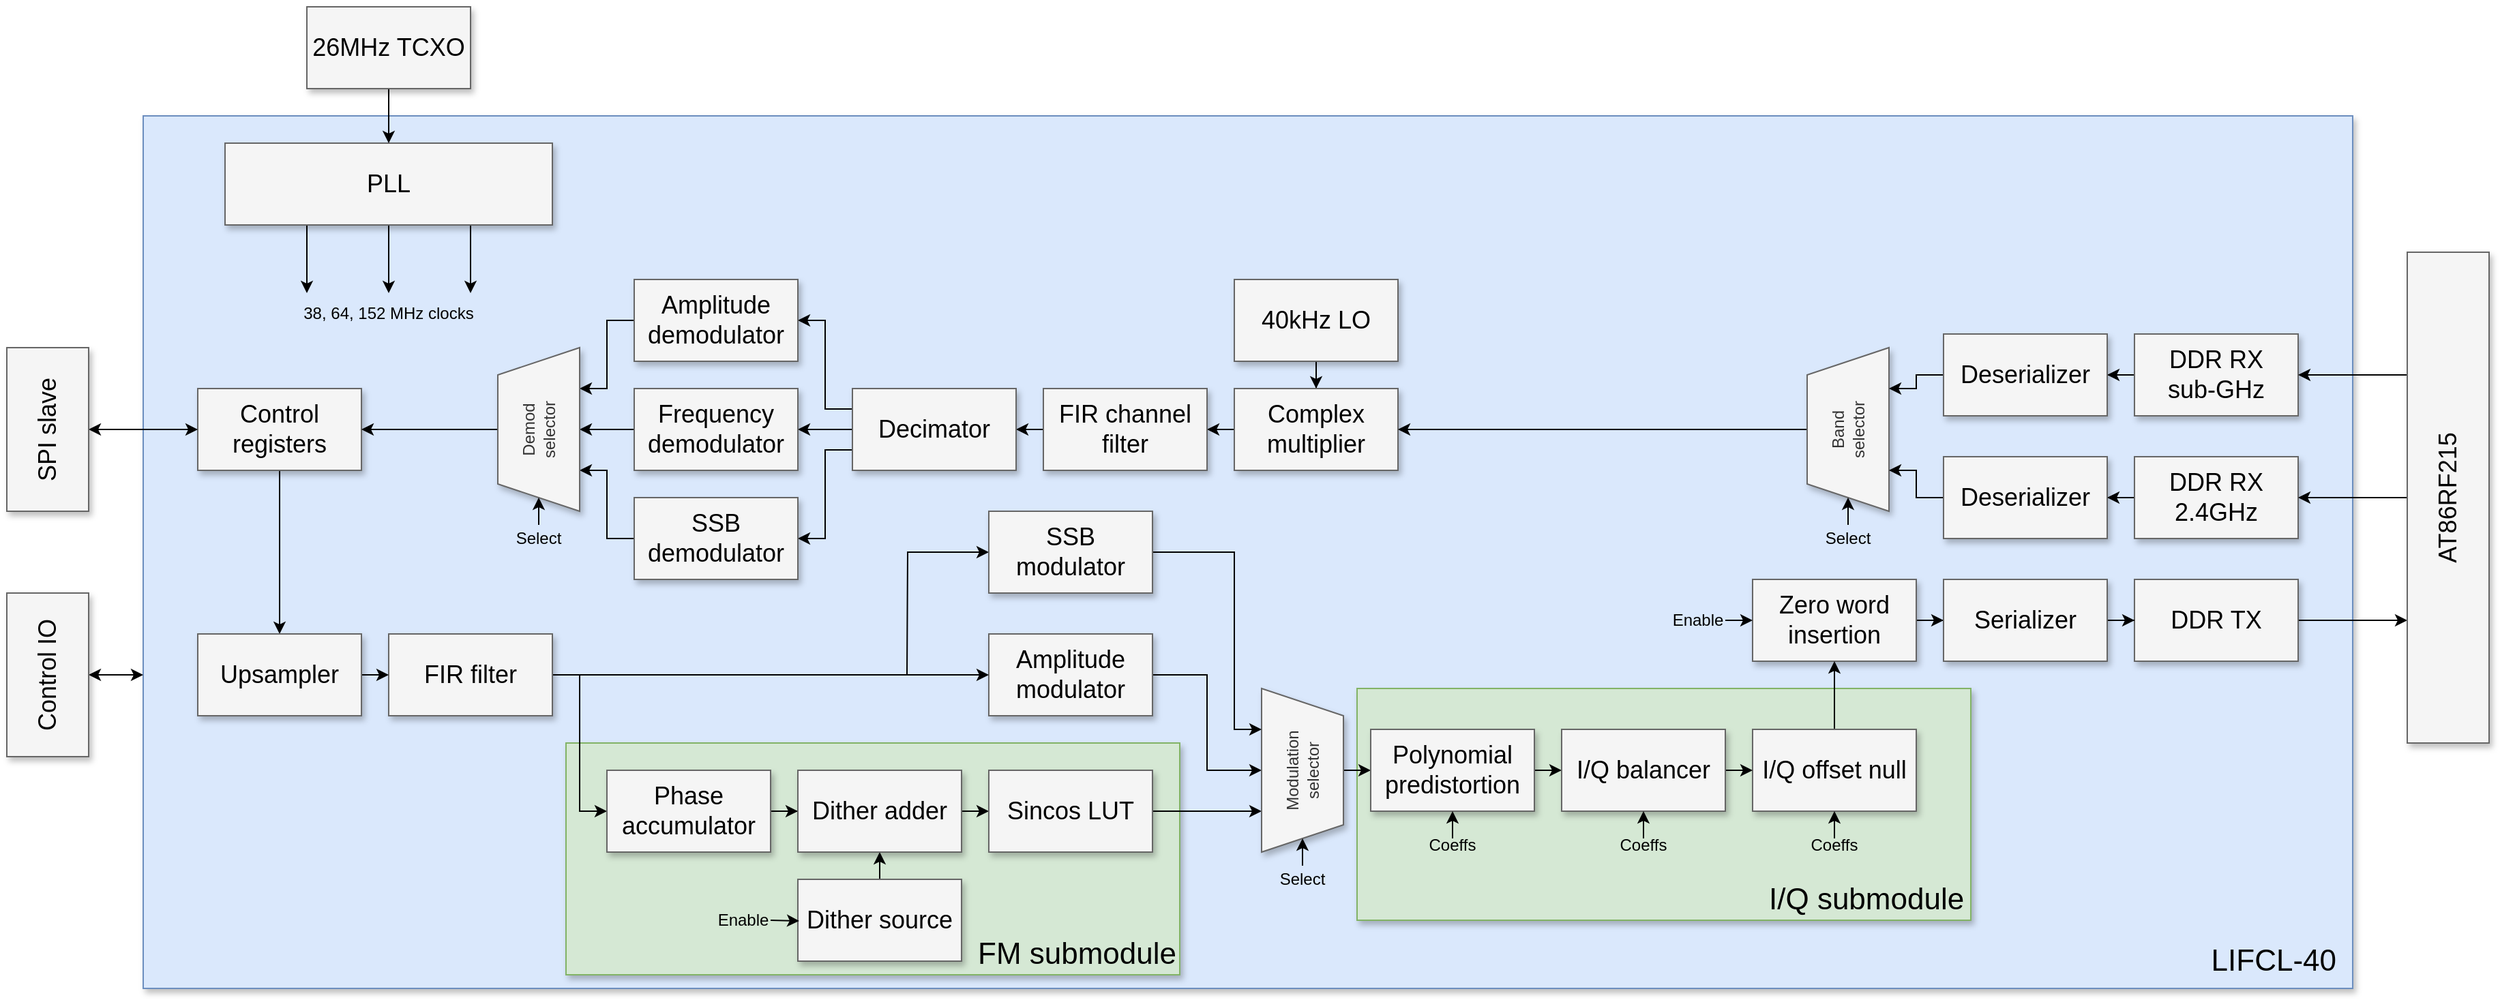 <mxfile version="20.8.16" type="device"><diagram name="Page-1" id="90a13364-a465-7bf4-72fc-28e22215d7a0"><mxGraphModel dx="993" dy="985" grid="1" gridSize="10" guides="1" tooltips="1" connect="1" arrows="1" fold="1" page="1" pageScale="1.5" pageWidth="1920" pageHeight="1200" background="none" math="0" shadow="0"><root><mxCell id="0" style=";html=1;"/><mxCell id="1" style=";html=1;" parent="0"/><mxCell id="Nv2ZJM5Azdes68pqQ0xc-96" value="" style="rounded=0;whiteSpace=wrap;html=1;shadow=1;glass=0;fillColor=#dae8fc;strokeColor=#6c8ebf;container=0;" parent="1" vertex="1"><mxGeometry x="570" y="620" width="1620" height="640" as="geometry"/></mxCell><mxCell id="YffSBHBRbh6OPDNjURyr-24" value="" style="rounded=0;whiteSpace=wrap;html=1;fillColor=#d5e8d4;strokeColor=#82b366;shadow=1;" vertex="1" parent="1"><mxGeometry x="1460" y="1040" width="450" height="170" as="geometry"/></mxCell><mxCell id="6D3V5bIXzJbrIAl-vdKd-8" value="" style="rounded=0;whiteSpace=wrap;html=1;fillColor=#d5e8d4;strokeColor=#82b366;shadow=1;" parent="1" vertex="1"><mxGeometry x="880" y="1080" width="450" height="170" as="geometry"/></mxCell><mxCell id="Nv2ZJM5Azdes68pqQ0xc-43" value="" style="edgeStyle=orthogonalEdgeStyle;rounded=0;orthogonalLoop=1;jettySize=auto;html=1;" parent="1" source="bJu8V4bGNB0CwvxjwAMf-3" target="Nv2ZJM5Azdes68pqQ0xc-41" edge="1"><mxGeometry relative="1" as="geometry"/></mxCell><mxCell id="bJu8V4bGNB0CwvxjwAMf-3" value="DDR RX&lt;br&gt;sub-GHz" style="whiteSpace=wrap;html=1;shadow=1;fontSize=18;fillColor=#f5f5f5;strokeColor=#666666;" parent="1" vertex="1"><mxGeometry x="2030" y="780" width="120" height="60" as="geometry"/></mxCell><mxCell id="Nv2ZJM5Azdes68pqQ0xc-44" value="" style="edgeStyle=orthogonalEdgeStyle;rounded=0;orthogonalLoop=1;jettySize=auto;html=1;" parent="1" source="bJu8V4bGNB0CwvxjwAMf-5" target="Nv2ZJM5Azdes68pqQ0xc-42" edge="1"><mxGeometry relative="1" as="geometry"/></mxCell><mxCell id="bJu8V4bGNB0CwvxjwAMf-5" value="DDR RX&lt;br&gt;2.4GHz" style="whiteSpace=wrap;html=1;shadow=1;fontSize=18;fillColor=#f5f5f5;strokeColor=#666666;" parent="1" vertex="1"><mxGeometry x="2030" y="870" width="120" height="60" as="geometry"/></mxCell><mxCell id="YffSBHBRbh6OPDNjURyr-13" style="edgeStyle=orthogonalEdgeStyle;rounded=0;orthogonalLoop=1;jettySize=auto;html=1;exitX=1;exitY=0.5;exitDx=0;exitDy=0;entryX=0.25;entryY=0;entryDx=0;entryDy=0;" edge="1" parent="1" source="bJu8V4bGNB0CwvxjwAMf-6" target="Nv2ZJM5Azdes68pqQ0xc-15"><mxGeometry relative="1" as="geometry"/></mxCell><mxCell id="bJu8V4bGNB0CwvxjwAMf-6" value="DDR TX" style="whiteSpace=wrap;html=1;shadow=1;fontSize=18;fillColor=#f5f5f5;strokeColor=#666666;" parent="1" vertex="1"><mxGeometry x="2030" y="960" width="120" height="60" as="geometry"/></mxCell><mxCell id="Nv2ZJM5Azdes68pqQ0xc-38" style="edgeStyle=orthogonalEdgeStyle;rounded=0;orthogonalLoop=1;jettySize=auto;html=1;exitX=0.5;exitY=1;exitDx=0;exitDy=0;entryX=0.5;entryY=0;entryDx=0;entryDy=0;" parent="1" source="bJu8V4bGNB0CwvxjwAMf-7" edge="1"><mxGeometry relative="1" as="geometry"><mxPoint x="750" y="750" as="targetPoint"/></mxGeometry></mxCell><mxCell id="Nv2ZJM5Azdes68pqQ0xc-39" style="edgeStyle=orthogonalEdgeStyle;rounded=0;orthogonalLoop=1;jettySize=auto;html=1;exitX=0.25;exitY=1;exitDx=0;exitDy=0;entryX=0.25;entryY=0;entryDx=0;entryDy=0;" parent="1" source="bJu8V4bGNB0CwvxjwAMf-7" edge="1"><mxGeometry relative="1" as="geometry"><mxPoint x="690" y="750" as="targetPoint"/></mxGeometry></mxCell><mxCell id="Nv2ZJM5Azdes68pqQ0xc-40" style="edgeStyle=orthogonalEdgeStyle;rounded=0;orthogonalLoop=1;jettySize=auto;html=1;exitX=0.75;exitY=1;exitDx=0;exitDy=0;entryX=0.75;entryY=0;entryDx=0;entryDy=0;" parent="1" source="bJu8V4bGNB0CwvxjwAMf-7" edge="1"><mxGeometry relative="1" as="geometry"><mxPoint x="810" y="750" as="targetPoint"/></mxGeometry></mxCell><mxCell id="bJu8V4bGNB0CwvxjwAMf-7" value="PLL" style="whiteSpace=wrap;html=1;shadow=1;fontSize=18;fillColor=#f5f5f5;strokeColor=#666666;" parent="1" vertex="1"><mxGeometry x="630" y="640" width="240" height="60" as="geometry"/></mxCell><mxCell id="Nv2ZJM5Azdes68pqQ0xc-7" value="" style="edgeStyle=orthogonalEdgeStyle;rounded=0;orthogonalLoop=1;jettySize=auto;html=1;" parent="1" source="Nv2ZJM5Azdes68pqQ0xc-5" target="bJu8V4bGNB0CwvxjwAMf-7" edge="1"><mxGeometry relative="1" as="geometry"/></mxCell><mxCell id="Nv2ZJM5Azdes68pqQ0xc-5" value="26MHz TCXO" style="whiteSpace=wrap;html=1;fontSize=18;fillColor=#f5f5f5;strokeColor=#666666;shadow=1;" parent="1" vertex="1"><mxGeometry x="690" y="540" width="120" height="60" as="geometry"/></mxCell><mxCell id="Nv2ZJM5Azdes68pqQ0xc-12" value="38, 64, 152 MHz clocks" style="text;html=1;strokeColor=none;fillColor=none;align=center;verticalAlign=middle;whiteSpace=wrap;rounded=0;" parent="1" vertex="1"><mxGeometry x="650" y="750" width="200" height="30" as="geometry"/></mxCell><mxCell id="Nv2ZJM5Azdes68pqQ0xc-104" style="edgeStyle=orthogonalEdgeStyle;rounded=0;orthogonalLoop=1;jettySize=auto;html=1;exitX=0;exitY=0.5;exitDx=0;exitDy=0;startArrow=classic;startFill=1;endArrow=none;endFill=0;" parent="1" source="Nv2ZJM5Azdes68pqQ0xc-13" edge="1"><mxGeometry relative="1" as="geometry"><mxPoint x="890" y="1030" as="targetPoint"/></mxGeometry></mxCell><mxCell id="Nv2ZJM5Azdes68pqQ0xc-106" style="edgeStyle=orthogonalEdgeStyle;rounded=0;orthogonalLoop=1;jettySize=auto;html=1;exitX=1;exitY=0.5;exitDx=0;exitDy=0;startArrow=none;startFill=0;endArrow=classic;endFill=1;" parent="1" source="Nv2ZJM5Azdes68pqQ0xc-13" target="Nv2ZJM5Azdes68pqQ0xc-25" edge="1"><mxGeometry relative="1" as="geometry"/></mxCell><mxCell id="Nv2ZJM5Azdes68pqQ0xc-13" value="Phase accumulator" style="whiteSpace=wrap;html=1;shadow=1;fontSize=18;fillColor=#f5f5f5;strokeColor=#666666;" parent="1" vertex="1"><mxGeometry x="910" y="1100" width="120" height="60" as="geometry"/></mxCell><mxCell id="Nv2ZJM5Azdes68pqQ0xc-22" style="edgeStyle=orthogonalEdgeStyle;rounded=0;orthogonalLoop=1;jettySize=auto;html=1;exitX=0.75;exitY=0;exitDx=0;exitDy=0;entryX=1;entryY=0.5;entryDx=0;entryDy=0;" parent="1" source="Nv2ZJM5Azdes68pqQ0xc-15" target="bJu8V4bGNB0CwvxjwAMf-3" edge="1"><mxGeometry relative="1" as="geometry"/></mxCell><mxCell id="Nv2ZJM5Azdes68pqQ0xc-23" style="edgeStyle=orthogonalEdgeStyle;rounded=0;orthogonalLoop=1;jettySize=auto;html=1;exitX=0.5;exitY=0;exitDx=0;exitDy=0;entryX=1;entryY=0.5;entryDx=0;entryDy=0;" parent="1" source="Nv2ZJM5Azdes68pqQ0xc-15" target="bJu8V4bGNB0CwvxjwAMf-5" edge="1"><mxGeometry relative="1" as="geometry"/></mxCell><mxCell id="Nv2ZJM5Azdes68pqQ0xc-15" value="AT86RF215" style="whiteSpace=wrap;html=1;shadow=1;fontSize=18;fillColor=#f5f5f5;strokeColor=#666666;rotation=-90;" parent="1" vertex="1"><mxGeometry x="2080" y="870" width="360" height="60" as="geometry"/></mxCell><mxCell id="Nv2ZJM5Azdes68pqQ0xc-100" style="edgeStyle=orthogonalEdgeStyle;rounded=0;orthogonalLoop=1;jettySize=auto;html=1;exitX=0.5;exitY=0;exitDx=0;exitDy=0;entryX=0.5;entryY=1;entryDx=0;entryDy=0;startArrow=none;startFill=0;" parent="1" source="Nv2ZJM5Azdes68pqQ0xc-24" target="Nv2ZJM5Azdes68pqQ0xc-25" edge="1"><mxGeometry relative="1" as="geometry"/></mxCell><mxCell id="Nv2ZJM5Azdes68pqQ0xc-24" value="Dither source" style="whiteSpace=wrap;html=1;shadow=1;fontSize=18;fillColor=#f5f5f5;strokeColor=#666666;" parent="1" vertex="1"><mxGeometry x="1050" y="1180" width="120" height="60" as="geometry"/></mxCell><mxCell id="Nv2ZJM5Azdes68pqQ0xc-107" style="edgeStyle=orthogonalEdgeStyle;rounded=0;orthogonalLoop=1;jettySize=auto;html=1;exitX=1;exitY=0.5;exitDx=0;exitDy=0;entryX=0;entryY=0.5;entryDx=0;entryDy=0;startArrow=none;startFill=0;endArrow=classic;endFill=1;" parent="1" source="Nv2ZJM5Azdes68pqQ0xc-25" target="Nv2ZJM5Azdes68pqQ0xc-28" edge="1"><mxGeometry relative="1" as="geometry"/></mxCell><mxCell id="Nv2ZJM5Azdes68pqQ0xc-25" value="Dither adder" style="whiteSpace=wrap;html=1;shadow=1;fontSize=18;fillColor=#f5f5f5;strokeColor=#666666;" parent="1" vertex="1"><mxGeometry x="1050" y="1100" width="120" height="60" as="geometry"/></mxCell><mxCell id="Nv2ZJM5Azdes68pqQ0xc-108" style="edgeStyle=orthogonalEdgeStyle;rounded=0;orthogonalLoop=1;jettySize=auto;html=1;exitX=1;exitY=0.5;exitDx=0;exitDy=0;entryX=0.75;entryY=1;entryDx=0;entryDy=0;startArrow=none;startFill=0;endArrow=classic;endFill=1;" parent="1" source="Nv2ZJM5Azdes68pqQ0xc-28" target="Nv2ZJM5Azdes68pqQ0xc-34" edge="1"><mxGeometry relative="1" as="geometry"><mxPoint x="1330" y="1130" as="sourcePoint"/></mxGeometry></mxCell><mxCell id="Nv2ZJM5Azdes68pqQ0xc-28" value="Sincos LUT" style="whiteSpace=wrap;html=1;shadow=1;fontSize=18;fillColor=#f5f5f5;strokeColor=#666666;" parent="1" vertex="1"><mxGeometry x="1190" y="1100" width="120" height="60" as="geometry"/></mxCell><mxCell id="6D3V5bIXzJbrIAl-vdKd-11" style="edgeStyle=orthogonalEdgeStyle;rounded=0;orthogonalLoop=1;jettySize=auto;html=1;exitX=1;exitY=0.5;exitDx=0;exitDy=0;entryX=0.5;entryY=1;entryDx=0;entryDy=0;startArrow=none;startFill=0;endArrow=classic;endFill=1;" parent="1" source="Nv2ZJM5Azdes68pqQ0xc-30" target="Nv2ZJM5Azdes68pqQ0xc-34" edge="1"><mxGeometry relative="1" as="geometry"><mxPoint x="1330" y="1030" as="sourcePoint"/></mxGeometry></mxCell><mxCell id="Nv2ZJM5Azdes68pqQ0xc-30" value="Amplitude modulator" style="whiteSpace=wrap;html=1;shadow=1;fontSize=18;fillColor=#f5f5f5;strokeColor=#666666;" parent="1" vertex="1"><mxGeometry x="1190" y="1000" width="120" height="60" as="geometry"/></mxCell><mxCell id="Nv2ZJM5Azdes68pqQ0xc-89" style="edgeStyle=orthogonalEdgeStyle;rounded=0;orthogonalLoop=1;jettySize=auto;html=1;exitX=0.5;exitY=1;exitDx=0;exitDy=0;entryX=0.5;entryY=0;entryDx=0;entryDy=0;" parent="1" source="Nv2ZJM5Azdes68pqQ0xc-31" target="Nv2ZJM5Azdes68pqQ0xc-62" edge="1"><mxGeometry relative="1" as="geometry"/></mxCell><mxCell id="Nv2ZJM5Azdes68pqQ0xc-31" value="Control registers" style="whiteSpace=wrap;html=1;shadow=1;fontSize=18;fillColor=#f5f5f5;strokeColor=#666666;" parent="1" vertex="1"><mxGeometry x="610" y="820" width="120" height="60" as="geometry"/></mxCell><mxCell id="6D3V5bIXzJbrIAl-vdKd-28" value="" style="edgeStyle=orthogonalEdgeStyle;rounded=0;orthogonalLoop=1;jettySize=auto;html=1;startArrow=classic;startFill=1;endArrow=classic;endFill=1;" parent="1" source="Nv2ZJM5Azdes68pqQ0xc-32" target="Nv2ZJM5Azdes68pqQ0xc-31" edge="1"><mxGeometry relative="1" as="geometry"/></mxCell><mxCell id="Nv2ZJM5Azdes68pqQ0xc-32" value="SPI slave" style="whiteSpace=wrap;html=1;shadow=1;fontSize=18;fillColor=#f5f5f5;strokeColor=#666666;direction=east;rotation=-90;" parent="1" vertex="1"><mxGeometry x="440" y="820" width="120" height="60" as="geometry"/></mxCell><mxCell id="Nv2ZJM5Azdes68pqQ0xc-50" value="" style="edgeStyle=orthogonalEdgeStyle;rounded=0;orthogonalLoop=1;jettySize=auto;html=1;" parent="1" source="Nv2ZJM5Azdes68pqQ0xc-33" target="Nv2ZJM5Azdes68pqQ0xc-35" edge="1"><mxGeometry relative="1" as="geometry"/></mxCell><mxCell id="Nv2ZJM5Azdes68pqQ0xc-33" value="40kHz LO" style="whiteSpace=wrap;html=1;shadow=1;fontSize=18;fillColor=#f5f5f5;strokeColor=#666666;glass=0;" parent="1" vertex="1"><mxGeometry x="1370" y="740" width="120" height="60" as="geometry"/></mxCell><mxCell id="YffSBHBRbh6OPDNjURyr-9" style="edgeStyle=orthogonalEdgeStyle;rounded=0;orthogonalLoop=1;jettySize=auto;html=1;exitX=0.5;exitY=0;exitDx=0;exitDy=0;entryX=0;entryY=0.5;entryDx=0;entryDy=0;" edge="1" parent="1" source="Nv2ZJM5Azdes68pqQ0xc-34" target="6D3V5bIXzJbrIAl-vdKd-2"><mxGeometry relative="1" as="geometry"/></mxCell><mxCell id="Nv2ZJM5Azdes68pqQ0xc-34" value="Modulation&lt;br&gt;selector" style="shape=trapezoid;perimeter=trapezoidPerimeter;whiteSpace=wrap;html=1;fixedSize=1;fillColor=#f5f5f5;fontColor=#333333;strokeColor=#666666;shadow=1;direction=west;rotation=-90;" parent="1" vertex="1"><mxGeometry x="1360" y="1070" width="120" height="60" as="geometry"/></mxCell><mxCell id="Nv2ZJM5Azdes68pqQ0xc-51" style="edgeStyle=orthogonalEdgeStyle;rounded=0;orthogonalLoop=1;jettySize=auto;html=1;exitX=0;exitY=0.5;exitDx=0;exitDy=0;entryX=1;entryY=0.5;entryDx=0;entryDy=0;" parent="1" source="Nv2ZJM5Azdes68pqQ0xc-35" target="Nv2ZJM5Azdes68pqQ0xc-46" edge="1"><mxGeometry relative="1" as="geometry"/></mxCell><mxCell id="Nv2ZJM5Azdes68pqQ0xc-35" value="Complex multiplier" style="whiteSpace=wrap;html=1;shadow=1;fontSize=18;fillColor=#f5f5f5;strokeColor=#666666;glass=0;" parent="1" vertex="1"><mxGeometry x="1370" y="820" width="120" height="60" as="geometry"/></mxCell><mxCell id="6D3V5bIXzJbrIAl-vdKd-20" style="edgeStyle=orthogonalEdgeStyle;rounded=0;orthogonalLoop=1;jettySize=auto;html=1;exitX=0.5;exitY=0;exitDx=0;exitDy=0;entryX=1;entryY=0.5;entryDx=0;entryDy=0;startArrow=none;startFill=0;endArrow=classic;endFill=1;" parent="1" source="Nv2ZJM5Azdes68pqQ0xc-36" target="Nv2ZJM5Azdes68pqQ0xc-35" edge="1"><mxGeometry relative="1" as="geometry"/></mxCell><mxCell id="Nv2ZJM5Azdes68pqQ0xc-36" value="Band&lt;br&gt;selector" style="shape=trapezoid;perimeter=trapezoidPerimeter;whiteSpace=wrap;html=1;fixedSize=1;fillColor=#f5f5f5;fontColor=#333333;strokeColor=#666666;shadow=1;direction=east;rotation=-90;" parent="1" vertex="1"><mxGeometry x="1760" y="820" width="120" height="60" as="geometry"/></mxCell><mxCell id="6D3V5bIXzJbrIAl-vdKd-22" style="edgeStyle=orthogonalEdgeStyle;rounded=0;orthogonalLoop=1;jettySize=auto;html=1;exitX=0;exitY=0.5;exitDx=0;exitDy=0;entryX=0.75;entryY=1;entryDx=0;entryDy=0;startArrow=none;startFill=0;endArrow=classic;endFill=1;" parent="1" source="Nv2ZJM5Azdes68pqQ0xc-41" target="Nv2ZJM5Azdes68pqQ0xc-36" edge="1"><mxGeometry relative="1" as="geometry"/></mxCell><mxCell id="Nv2ZJM5Azdes68pqQ0xc-41" value="Deserializer" style="whiteSpace=wrap;html=1;shadow=1;fontSize=18;fillColor=#f5f5f5;strokeColor=#666666;glass=0;" parent="1" vertex="1"><mxGeometry x="1890" y="780" width="120" height="60" as="geometry"/></mxCell><mxCell id="6D3V5bIXzJbrIAl-vdKd-23" style="edgeStyle=orthogonalEdgeStyle;rounded=0;orthogonalLoop=1;jettySize=auto;html=1;exitX=0;exitY=0.5;exitDx=0;exitDy=0;entryX=0.25;entryY=1;entryDx=0;entryDy=0;startArrow=none;startFill=0;endArrow=classic;endFill=1;" parent="1" source="Nv2ZJM5Azdes68pqQ0xc-42" target="Nv2ZJM5Azdes68pqQ0xc-36" edge="1"><mxGeometry relative="1" as="geometry"/></mxCell><mxCell id="Nv2ZJM5Azdes68pqQ0xc-42" value="Deserializer" style="whiteSpace=wrap;html=1;shadow=1;fontSize=18;fillColor=#f5f5f5;strokeColor=#666666;glass=0;" parent="1" vertex="1"><mxGeometry x="1890" y="870" width="120" height="60" as="geometry"/></mxCell><mxCell id="Nv2ZJM5Azdes68pqQ0xc-53" style="edgeStyle=orthogonalEdgeStyle;rounded=0;orthogonalLoop=1;jettySize=auto;html=1;exitX=0;exitY=0.5;exitDx=0;exitDy=0;entryX=1;entryY=0.5;entryDx=0;entryDy=0;" parent="1" source="Nv2ZJM5Azdes68pqQ0xc-46" target="Nv2ZJM5Azdes68pqQ0xc-52" edge="1"><mxGeometry relative="1" as="geometry"/></mxCell><mxCell id="Nv2ZJM5Azdes68pqQ0xc-46" value="FIR channel filter" style="whiteSpace=wrap;html=1;shadow=1;fontSize=18;fillColor=#f5f5f5;strokeColor=#666666;glass=0;" parent="1" vertex="1"><mxGeometry x="1230" y="820" width="120" height="60" as="geometry"/></mxCell><mxCell id="Nv2ZJM5Azdes68pqQ0xc-56" style="edgeStyle=orthogonalEdgeStyle;rounded=0;orthogonalLoop=1;jettySize=auto;html=1;exitX=0;exitY=0.25;exitDx=0;exitDy=0;entryX=1;entryY=0.5;entryDx=0;entryDy=0;" parent="1" source="Nv2ZJM5Azdes68pqQ0xc-52" target="Nv2ZJM5Azdes68pqQ0xc-54" edge="1"><mxGeometry relative="1" as="geometry"/></mxCell><mxCell id="Nv2ZJM5Azdes68pqQ0xc-58" value="" style="edgeStyle=orthogonalEdgeStyle;rounded=0;orthogonalLoop=1;jettySize=auto;html=1;" parent="1" source="Nv2ZJM5Azdes68pqQ0xc-52" target="Nv2ZJM5Azdes68pqQ0xc-55" edge="1"><mxGeometry relative="1" as="geometry"/></mxCell><mxCell id="Nv2ZJM5Azdes68pqQ0xc-60" style="edgeStyle=orthogonalEdgeStyle;rounded=0;orthogonalLoop=1;jettySize=auto;html=1;exitX=0;exitY=0.75;exitDx=0;exitDy=0;entryX=1;entryY=0.5;entryDx=0;entryDy=0;" parent="1" source="Nv2ZJM5Azdes68pqQ0xc-52" target="Nv2ZJM5Azdes68pqQ0xc-59" edge="1"><mxGeometry relative="1" as="geometry"/></mxCell><mxCell id="Nv2ZJM5Azdes68pqQ0xc-52" value="Decimator" style="whiteSpace=wrap;html=1;shadow=1;fontSize=18;fillColor=#f5f5f5;strokeColor=#666666;glass=0;" parent="1" vertex="1"><mxGeometry x="1090" y="820" width="120" height="60" as="geometry"/></mxCell><mxCell id="Nv2ZJM5Azdes68pqQ0xc-75" style="edgeStyle=orthogonalEdgeStyle;rounded=0;orthogonalLoop=1;jettySize=auto;html=1;exitX=0;exitY=0.5;exitDx=0;exitDy=0;entryX=0.75;entryY=1;entryDx=0;entryDy=0;" parent="1" source="Nv2ZJM5Azdes68pqQ0xc-54" target="Nv2ZJM5Azdes68pqQ0xc-71" edge="1"><mxGeometry relative="1" as="geometry"/></mxCell><mxCell id="Nv2ZJM5Azdes68pqQ0xc-54" value="Amplitude demodulator" style="whiteSpace=wrap;html=1;shadow=1;fontSize=18;fillColor=#f5f5f5;strokeColor=#666666;glass=0;" parent="1" vertex="1"><mxGeometry x="930" y="740" width="120" height="60" as="geometry"/></mxCell><mxCell id="Nv2ZJM5Azdes68pqQ0xc-73" value="" style="edgeStyle=orthogonalEdgeStyle;rounded=0;orthogonalLoop=1;jettySize=auto;html=1;" parent="1" source="Nv2ZJM5Azdes68pqQ0xc-55" target="Nv2ZJM5Azdes68pqQ0xc-71" edge="1"><mxGeometry relative="1" as="geometry"/></mxCell><mxCell id="Nv2ZJM5Azdes68pqQ0xc-55" value="Frequency demodulator" style="whiteSpace=wrap;html=1;shadow=1;fontSize=18;fillColor=#f5f5f5;strokeColor=#666666;glass=0;" parent="1" vertex="1"><mxGeometry x="930" y="820" width="120" height="60" as="geometry"/></mxCell><mxCell id="Nv2ZJM5Azdes68pqQ0xc-74" style="edgeStyle=orthogonalEdgeStyle;rounded=0;orthogonalLoop=1;jettySize=auto;html=1;exitX=0;exitY=0.5;exitDx=0;exitDy=0;entryX=0.25;entryY=1;entryDx=0;entryDy=0;" parent="1" source="Nv2ZJM5Azdes68pqQ0xc-59" target="Nv2ZJM5Azdes68pqQ0xc-71" edge="1"><mxGeometry relative="1" as="geometry"/></mxCell><mxCell id="Nv2ZJM5Azdes68pqQ0xc-59" value="SSB demodulator" style="whiteSpace=wrap;html=1;shadow=1;fontSize=18;fillColor=#f5f5f5;strokeColor=#666666;glass=0;" parent="1" vertex="1"><mxGeometry x="930" y="900" width="120" height="60" as="geometry"/></mxCell><mxCell id="Nv2ZJM5Azdes68pqQ0xc-103" style="edgeStyle=orthogonalEdgeStyle;rounded=0;orthogonalLoop=1;jettySize=auto;html=1;exitX=1;exitY=0.5;exitDx=0;exitDy=0;entryX=0;entryY=0.5;entryDx=0;entryDy=0;startArrow=none;startFill=0;" parent="1" source="Nv2ZJM5Azdes68pqQ0xc-61" target="Nv2ZJM5Azdes68pqQ0xc-30" edge="1"><mxGeometry relative="1" as="geometry"/></mxCell><mxCell id="Nv2ZJM5Azdes68pqQ0xc-61" value="FIR filter" style="whiteSpace=wrap;html=1;shadow=1;fontSize=18;fillColor=#f5f5f5;strokeColor=#666666;glass=0;" parent="1" vertex="1"><mxGeometry x="750" y="1000" width="120" height="60" as="geometry"/></mxCell><mxCell id="Nv2ZJM5Azdes68pqQ0xc-65" style="edgeStyle=orthogonalEdgeStyle;rounded=0;orthogonalLoop=1;jettySize=auto;html=1;exitX=1;exitY=0.5;exitDx=0;exitDy=0;entryX=0;entryY=0.5;entryDx=0;entryDy=0;" parent="1" source="Nv2ZJM5Azdes68pqQ0xc-62" target="Nv2ZJM5Azdes68pqQ0xc-61" edge="1"><mxGeometry relative="1" as="geometry"/></mxCell><mxCell id="Nv2ZJM5Azdes68pqQ0xc-62" value="Upsampler" style="whiteSpace=wrap;html=1;shadow=1;fontSize=18;fillColor=#f5f5f5;strokeColor=#666666;glass=0;" parent="1" vertex="1"><mxGeometry x="610" y="1000" width="120" height="60" as="geometry"/></mxCell><mxCell id="Nv2ZJM5Azdes68pqQ0xc-87" value="" style="edgeStyle=orthogonalEdgeStyle;rounded=0;orthogonalLoop=1;jettySize=auto;html=1;" parent="1" source="Nv2ZJM5Azdes68pqQ0xc-68" target="Nv2ZJM5Azdes68pqQ0xc-69" edge="1"><mxGeometry relative="1" as="geometry"/></mxCell><mxCell id="Nv2ZJM5Azdes68pqQ0xc-68" value="Zero word&lt;br&gt;insertion" style="whiteSpace=wrap;html=1;shadow=1;fontSize=18;fillColor=#f5f5f5;strokeColor=#666666;glass=0;" parent="1" vertex="1"><mxGeometry x="1750" y="960" width="120" height="60" as="geometry"/></mxCell><mxCell id="Nv2ZJM5Azdes68pqQ0xc-84" value="" style="edgeStyle=orthogonalEdgeStyle;rounded=0;orthogonalLoop=1;jettySize=auto;html=1;" parent="1" source="Nv2ZJM5Azdes68pqQ0xc-69" target="bJu8V4bGNB0CwvxjwAMf-6" edge="1"><mxGeometry relative="1" as="geometry"/></mxCell><mxCell id="Nv2ZJM5Azdes68pqQ0xc-69" value="Serializer" style="whiteSpace=wrap;html=1;shadow=1;fontSize=18;fillColor=#f5f5f5;strokeColor=#666666;glass=0;" parent="1" vertex="1"><mxGeometry x="1890" y="960" width="120" height="60" as="geometry"/></mxCell><mxCell id="Nv2ZJM5Azdes68pqQ0xc-88" value="" style="edgeStyle=orthogonalEdgeStyle;rounded=0;orthogonalLoop=1;jettySize=auto;html=1;" parent="1" source="Nv2ZJM5Azdes68pqQ0xc-71" target="Nv2ZJM5Azdes68pqQ0xc-31" edge="1"><mxGeometry relative="1" as="geometry"/></mxCell><mxCell id="Nv2ZJM5Azdes68pqQ0xc-71" value="Demod&lt;br&gt;selector" style="shape=trapezoid;perimeter=trapezoidPerimeter;whiteSpace=wrap;html=1;fixedSize=1;fillColor=#f5f5f5;fontColor=#333333;strokeColor=#666666;shadow=1;direction=east;rotation=-90;" parent="1" vertex="1"><mxGeometry x="800" y="820" width="120" height="60" as="geometry"/></mxCell><mxCell id="Nv2ZJM5Azdes68pqQ0xc-79" value="Enable" style="text;html=1;strokeColor=none;fillColor=none;align=center;verticalAlign=middle;whiteSpace=wrap;rounded=0;" parent="1" vertex="1"><mxGeometry x="910" y="1195" width="200" height="30" as="geometry"/></mxCell><mxCell id="Nv2ZJM5Azdes68pqQ0xc-80" value="" style="edgeStyle=orthogonalEdgeStyle;rounded=0;orthogonalLoop=1;jettySize=auto;html=1;" parent="1" edge="1"><mxGeometry relative="1" as="geometry"><mxPoint x="1420" y="1170" as="sourcePoint"/><mxPoint x="1420" y="1150" as="targetPoint"/></mxGeometry></mxCell><mxCell id="Nv2ZJM5Azdes68pqQ0xc-81" value="Select" style="text;html=1;strokeColor=none;fillColor=none;align=center;verticalAlign=middle;whiteSpace=wrap;rounded=0;" parent="1" vertex="1"><mxGeometry x="1320" y="1165" width="200" height="30" as="geometry"/></mxCell><mxCell id="Nv2ZJM5Azdes68pqQ0xc-82" value="" style="edgeStyle=orthogonalEdgeStyle;rounded=0;orthogonalLoop=1;jettySize=auto;html=1;" parent="1" edge="1"><mxGeometry relative="1" as="geometry"><mxPoint x="1820" y="920" as="sourcePoint"/><mxPoint x="1820" y="900" as="targetPoint"/></mxGeometry></mxCell><mxCell id="Nv2ZJM5Azdes68pqQ0xc-83" value="Select" style="text;html=1;strokeColor=none;fillColor=none;align=center;verticalAlign=middle;whiteSpace=wrap;rounded=0;" parent="1" vertex="1"><mxGeometry x="1720" y="915" width="200" height="30" as="geometry"/></mxCell><mxCell id="Nv2ZJM5Azdes68pqQ0xc-85" value="" style="edgeStyle=orthogonalEdgeStyle;rounded=0;orthogonalLoop=1;jettySize=auto;html=1;entryX=0;entryY=0.5;entryDx=0;entryDy=0;" parent="1" edge="1" target="Nv2ZJM5Azdes68pqQ0xc-68"><mxGeometry relative="1" as="geometry"><mxPoint x="1730" y="990" as="sourcePoint"/><mxPoint x="1809.7" y="1020" as="targetPoint"/></mxGeometry></mxCell><mxCell id="Nv2ZJM5Azdes68pqQ0xc-86" value="Enable" style="text;html=1;strokeColor=none;fillColor=none;align=center;verticalAlign=middle;whiteSpace=wrap;rounded=0;" parent="1" vertex="1"><mxGeometry x="1610" y="975" width="200" height="30" as="geometry"/></mxCell><mxCell id="6D3V5bIXzJbrIAl-vdKd-27" value="" style="edgeStyle=orthogonalEdgeStyle;rounded=0;orthogonalLoop=1;jettySize=auto;html=1;startArrow=classic;startFill=1;endArrow=classic;endFill=1;" parent="1" source="Nv2ZJM5Azdes68pqQ0xc-90" edge="1"><mxGeometry relative="1" as="geometry"><mxPoint x="570" y="1030" as="targetPoint"/></mxGeometry></mxCell><mxCell id="Nv2ZJM5Azdes68pqQ0xc-90" value="Control IO" style="whiteSpace=wrap;html=1;shadow=1;fontSize=18;fillColor=#f5f5f5;strokeColor=#666666;direction=east;rotation=-90;" parent="1" vertex="1"><mxGeometry x="440" y="1000" width="120" height="60" as="geometry"/></mxCell><mxCell id="Nv2ZJM5Azdes68pqQ0xc-94" value="" style="edgeStyle=orthogonalEdgeStyle;rounded=0;orthogonalLoop=1;jettySize=auto;html=1;" parent="1" edge="1"><mxGeometry relative="1" as="geometry"><mxPoint x="860" y="920" as="sourcePoint"/><mxPoint x="860" y="900" as="targetPoint"/></mxGeometry></mxCell><mxCell id="Nv2ZJM5Azdes68pqQ0xc-95" value="Select" style="text;html=1;strokeColor=none;fillColor=none;align=center;verticalAlign=middle;whiteSpace=wrap;rounded=0;" parent="1" vertex="1"><mxGeometry x="760" y="915" width="200" height="30" as="geometry"/></mxCell><mxCell id="Nv2ZJM5Azdes68pqQ0xc-99" value="" style="edgeStyle=orthogonalEdgeStyle;rounded=0;orthogonalLoop=1;jettySize=auto;html=1;startArrow=none;startFill=0;" parent="1" target="Nv2ZJM5Azdes68pqQ0xc-24" edge="1"><mxGeometry relative="1" as="geometry"><mxPoint x="1030" y="1210" as="sourcePoint"/></mxGeometry></mxCell><mxCell id="Nv2ZJM5Azdes68pqQ0xc-109" value="LIFCL-40" style="text;html=1;strokeColor=none;fillColor=none;align=right;verticalAlign=middle;whiteSpace=wrap;rounded=0;fontSize=22;" parent="1" vertex="1"><mxGeometry x="1980" y="1225" width="200" height="30" as="geometry"/></mxCell><mxCell id="YffSBHBRbh6OPDNjURyr-10" style="edgeStyle=orthogonalEdgeStyle;rounded=0;orthogonalLoop=1;jettySize=auto;html=1;exitX=1;exitY=0.5;exitDx=0;exitDy=0;entryX=0;entryY=0.5;entryDx=0;entryDy=0;" edge="1" parent="1" source="6D3V5bIXzJbrIAl-vdKd-2" target="YffSBHBRbh6OPDNjURyr-1"><mxGeometry relative="1" as="geometry"/></mxCell><mxCell id="6D3V5bIXzJbrIAl-vdKd-2" value="Polynomial predistortion" style="whiteSpace=wrap;html=1;shadow=1;fontSize=18;fillColor=#f5f5f5;strokeColor=#666666;glass=0;" parent="1" vertex="1"><mxGeometry x="1470" y="1070" width="120" height="60" as="geometry"/></mxCell><mxCell id="YffSBHBRbh6OPDNjURyr-15" style="edgeStyle=orthogonalEdgeStyle;rounded=0;orthogonalLoop=1;jettySize=auto;html=1;exitX=0.5;exitY=0;exitDx=0;exitDy=0;entryX=0.5;entryY=1;entryDx=0;entryDy=0;" edge="1" parent="1" source="6D3V5bIXzJbrIAl-vdKd-5" target="Nv2ZJM5Azdes68pqQ0xc-68"><mxGeometry relative="1" as="geometry"/></mxCell><mxCell id="6D3V5bIXzJbrIAl-vdKd-5" value="I/Q offset null" style="whiteSpace=wrap;html=1;shadow=1;fontSize=18;fillColor=#f5f5f5;strokeColor=#666666;glass=0;" parent="1" vertex="1"><mxGeometry x="1750" y="1070" width="120" height="60" as="geometry"/></mxCell><mxCell id="6D3V5bIXzJbrIAl-vdKd-10" style="edgeStyle=orthogonalEdgeStyle;rounded=0;orthogonalLoop=1;jettySize=auto;html=1;exitX=0;exitY=0.5;exitDx=0;exitDy=0;endArrow=none;endFill=0;startArrow=classic;startFill=1;" parent="1" source="6D3V5bIXzJbrIAl-vdKd-7" edge="1"><mxGeometry relative="1" as="geometry"><mxPoint x="1130" y="1030" as="targetPoint"/></mxGeometry></mxCell><mxCell id="6D3V5bIXzJbrIAl-vdKd-13" style="edgeStyle=orthogonalEdgeStyle;rounded=0;orthogonalLoop=1;jettySize=auto;html=1;exitX=1;exitY=0.5;exitDx=0;exitDy=0;entryX=0.25;entryY=1;entryDx=0;entryDy=0;startArrow=none;startFill=0;endArrow=classic;endFill=1;" parent="1" source="6D3V5bIXzJbrIAl-vdKd-7" target="Nv2ZJM5Azdes68pqQ0xc-34" edge="1"><mxGeometry relative="1" as="geometry"><Array as="points"><mxPoint x="1370" y="940"/><mxPoint x="1370" y="1070"/></Array></mxGeometry></mxCell><mxCell id="6D3V5bIXzJbrIAl-vdKd-7" value="SSB modulator" style="whiteSpace=wrap;html=1;shadow=1;fontSize=18;fillColor=#f5f5f5;strokeColor=#666666;" parent="1" vertex="1"><mxGeometry x="1190" y="910" width="120" height="60" as="geometry"/></mxCell><mxCell id="6D3V5bIXzJbrIAl-vdKd-9" value="FM submodule" style="text;html=1;strokeColor=none;fillColor=none;align=left;verticalAlign=middle;whiteSpace=wrap;rounded=0;fontSize=22;" parent="1" vertex="1"><mxGeometry x="1180" y="1220" width="250" height="30" as="geometry"/></mxCell><mxCell id="YffSBHBRbh6OPDNjURyr-11" style="edgeStyle=orthogonalEdgeStyle;rounded=0;orthogonalLoop=1;jettySize=auto;html=1;exitX=1;exitY=0.5;exitDx=0;exitDy=0;entryX=0;entryY=0.5;entryDx=0;entryDy=0;" edge="1" parent="1" source="YffSBHBRbh6OPDNjURyr-1" target="6D3V5bIXzJbrIAl-vdKd-5"><mxGeometry relative="1" as="geometry"/></mxCell><mxCell id="YffSBHBRbh6OPDNjURyr-1" value="I/Q balancer" style="whiteSpace=wrap;html=1;shadow=1;fontSize=18;fillColor=#f5f5f5;strokeColor=#666666;glass=0;" vertex="1" parent="1"><mxGeometry x="1610" y="1070" width="120" height="60" as="geometry"/></mxCell><mxCell id="YffSBHBRbh6OPDNjURyr-5" value="Coeffs" style="text;html=1;strokeColor=none;fillColor=none;align=center;verticalAlign=middle;whiteSpace=wrap;rounded=0;" vertex="1" parent="1"><mxGeometry x="1430" y="1140" width="200" height="30" as="geometry"/></mxCell><mxCell id="YffSBHBRbh6OPDNjURyr-19" value="" style="edgeStyle=orthogonalEdgeStyle;rounded=0;orthogonalLoop=1;jettySize=auto;html=1;exitX=0.5;exitY=0.333;exitDx=0;exitDy=0;exitPerimeter=0;entryX=0.5;entryY=1;entryDx=0;entryDy=0;" edge="1" parent="1" source="YffSBHBRbh6OPDNjURyr-5" target="6D3V5bIXzJbrIAl-vdKd-2"><mxGeometry relative="1" as="geometry"><mxPoint x="1540" y="1060" as="sourcePoint"/><mxPoint x="1539.7" y="1080" as="targetPoint"/><Array as="points"><mxPoint x="1530" y="1140"/><mxPoint x="1530" y="1140"/></Array></mxGeometry></mxCell><mxCell id="YffSBHBRbh6OPDNjURyr-20" value="Coeffs" style="text;html=1;strokeColor=none;fillColor=none;align=center;verticalAlign=middle;whiteSpace=wrap;rounded=0;" vertex="1" parent="1"><mxGeometry x="1570" y="1140" width="200" height="30" as="geometry"/></mxCell><mxCell id="YffSBHBRbh6OPDNjURyr-21" value="" style="edgeStyle=orthogonalEdgeStyle;rounded=0;orthogonalLoop=1;jettySize=auto;html=1;exitX=0.5;exitY=0.333;exitDx=0;exitDy=0;exitPerimeter=0;entryX=0.5;entryY=1;entryDx=0;entryDy=0;" edge="1" parent="1" source="YffSBHBRbh6OPDNjURyr-20"><mxGeometry relative="1" as="geometry"><mxPoint x="1680" y="1060" as="sourcePoint"/><mxPoint x="1670" y="1130.0" as="targetPoint"/><Array as="points"><mxPoint x="1670" y="1140"/><mxPoint x="1670" y="1140"/></Array></mxGeometry></mxCell><mxCell id="YffSBHBRbh6OPDNjURyr-22" value="Coeffs" style="text;html=1;strokeColor=none;fillColor=none;align=center;verticalAlign=middle;whiteSpace=wrap;rounded=0;" vertex="1" parent="1"><mxGeometry x="1710" y="1140" width="200" height="30" as="geometry"/></mxCell><mxCell id="YffSBHBRbh6OPDNjURyr-23" value="" style="edgeStyle=orthogonalEdgeStyle;rounded=0;orthogonalLoop=1;jettySize=auto;html=1;exitX=0.5;exitY=0.333;exitDx=0;exitDy=0;exitPerimeter=0;entryX=0.5;entryY=1;entryDx=0;entryDy=0;" edge="1" parent="1" source="YffSBHBRbh6OPDNjURyr-22"><mxGeometry relative="1" as="geometry"><mxPoint x="1820" y="1060" as="sourcePoint"/><mxPoint x="1810" y="1130.0" as="targetPoint"/><Array as="points"><mxPoint x="1810" y="1140"/><mxPoint x="1810" y="1140"/></Array></mxGeometry></mxCell><mxCell id="YffSBHBRbh6OPDNjURyr-25" value="I/Q submodule" style="text;html=1;strokeColor=none;fillColor=none;align=left;verticalAlign=middle;whiteSpace=wrap;rounded=0;fontSize=22;" vertex="1" parent="1"><mxGeometry x="1760" y="1180" width="250" height="30" as="geometry"/></mxCell></root></mxGraphModel></diagram></mxfile>